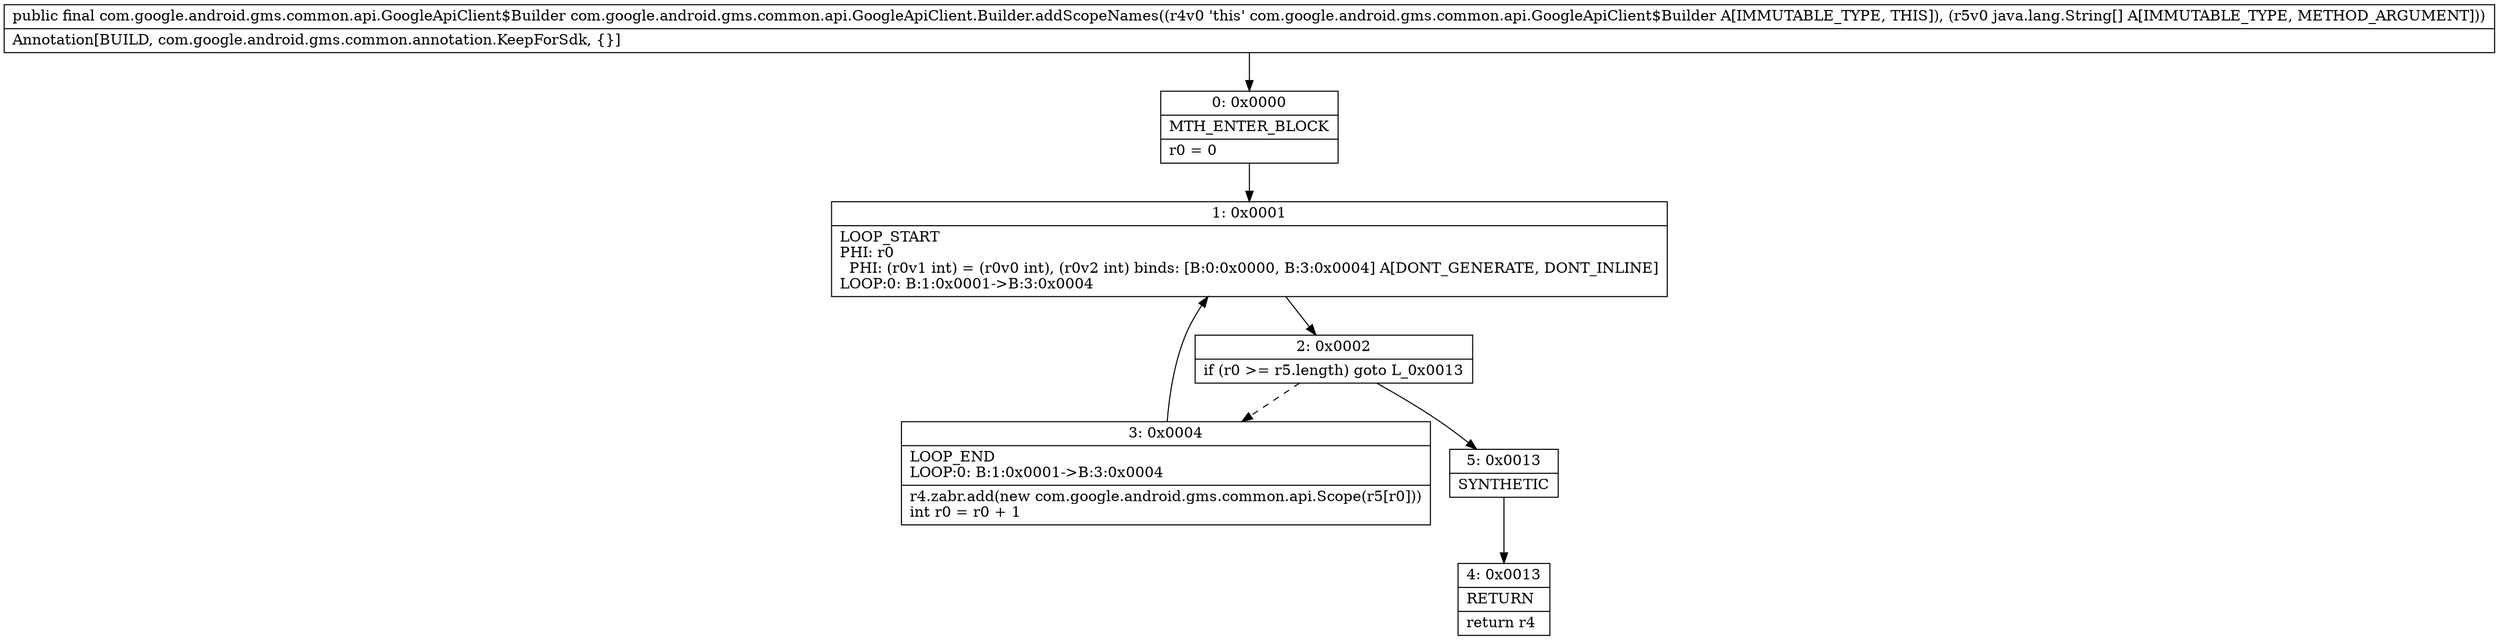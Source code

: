 digraph "CFG forcom.google.android.gms.common.api.GoogleApiClient.Builder.addScopeNames([Ljava\/lang\/String;)Lcom\/google\/android\/gms\/common\/api\/GoogleApiClient$Builder;" {
Node_0 [shape=record,label="{0\:\ 0x0000|MTH_ENTER_BLOCK\l|r0 = 0\l}"];
Node_1 [shape=record,label="{1\:\ 0x0001|LOOP_START\lPHI: r0 \l  PHI: (r0v1 int) = (r0v0 int), (r0v2 int) binds: [B:0:0x0000, B:3:0x0004] A[DONT_GENERATE, DONT_INLINE]\lLOOP:0: B:1:0x0001\-\>B:3:0x0004\l}"];
Node_2 [shape=record,label="{2\:\ 0x0002|if (r0 \>= r5.length) goto L_0x0013\l}"];
Node_3 [shape=record,label="{3\:\ 0x0004|LOOP_END\lLOOP:0: B:1:0x0001\-\>B:3:0x0004\l|r4.zabr.add(new com.google.android.gms.common.api.Scope(r5[r0]))\lint r0 = r0 + 1\l}"];
Node_4 [shape=record,label="{4\:\ 0x0013|RETURN\l|return r4\l}"];
Node_5 [shape=record,label="{5\:\ 0x0013|SYNTHETIC\l}"];
MethodNode[shape=record,label="{public final com.google.android.gms.common.api.GoogleApiClient$Builder com.google.android.gms.common.api.GoogleApiClient.Builder.addScopeNames((r4v0 'this' com.google.android.gms.common.api.GoogleApiClient$Builder A[IMMUTABLE_TYPE, THIS]), (r5v0 java.lang.String[] A[IMMUTABLE_TYPE, METHOD_ARGUMENT]))  | Annotation[BUILD, com.google.android.gms.common.annotation.KeepForSdk, \{\}]\l}"];
MethodNode -> Node_0;
Node_0 -> Node_1;
Node_1 -> Node_2;
Node_2 -> Node_3[style=dashed];
Node_2 -> Node_5;
Node_3 -> Node_1;
Node_5 -> Node_4;
}

